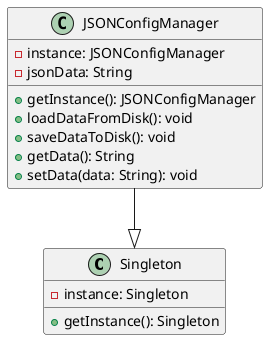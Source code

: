 @startuml
hide footbox

class Singleton {
    -instance: Singleton
    +getInstance(): Singleton
}

class JSONConfigManager {
    -instance: JSONConfigManager
    -jsonData: String
    +getInstance(): JSONConfigManager
    +loadDataFromDisk(): void
    +saveDataToDisk(): void
    +getData(): String
    +setData(data: String): void
}

JSONConfigManager --|> Singleton

@enduml
